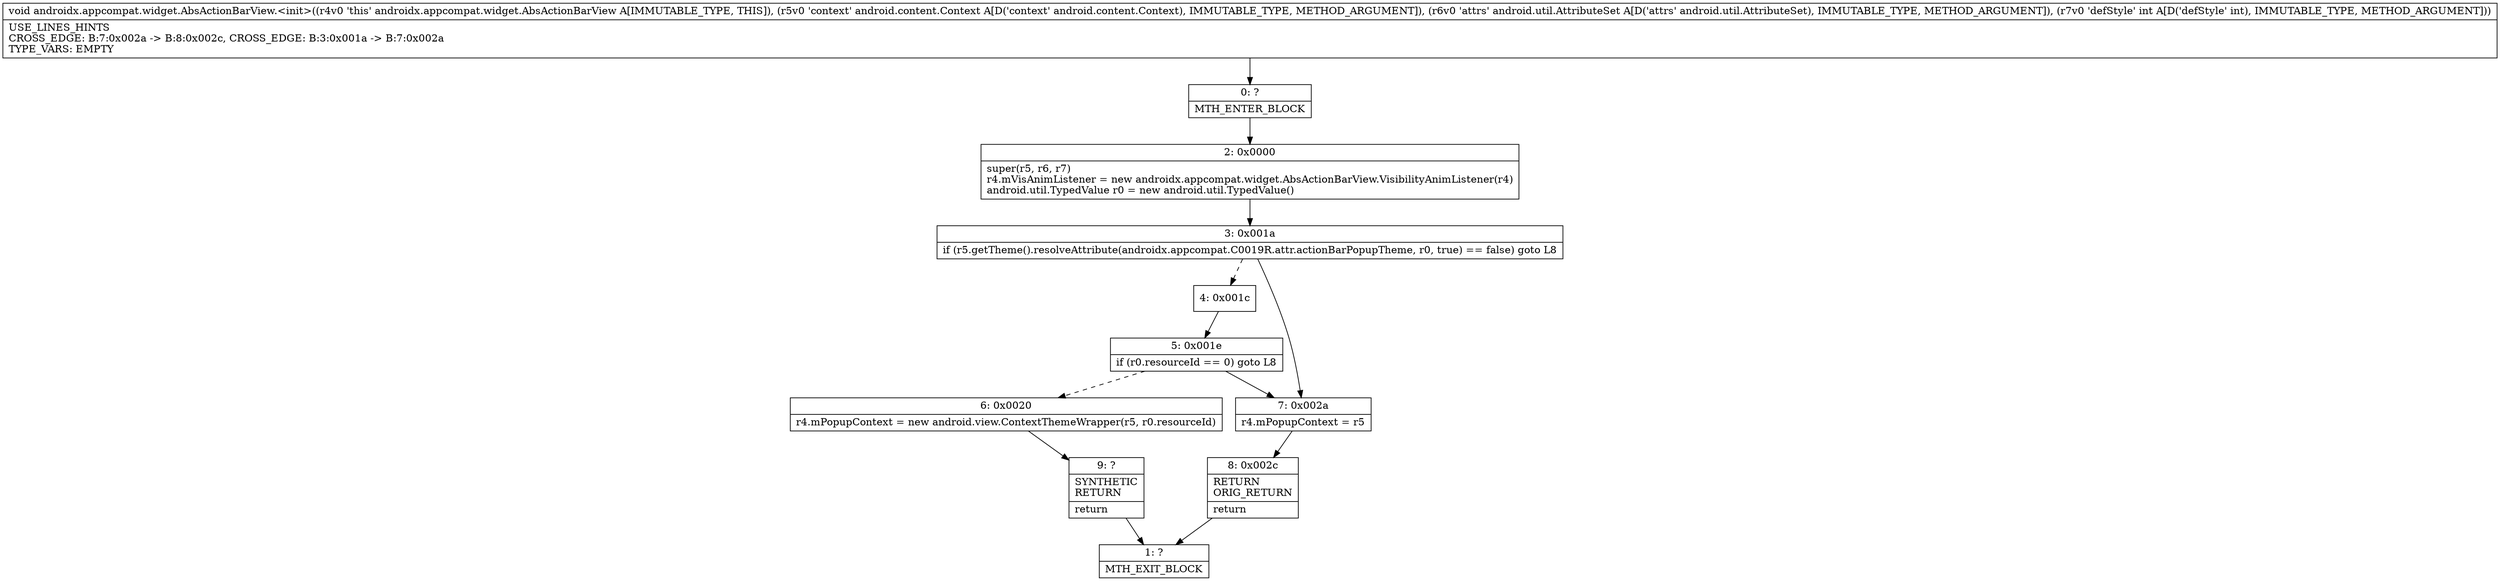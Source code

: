 digraph "CFG forandroidx.appcompat.widget.AbsActionBarView.\<init\>(Landroid\/content\/Context;Landroid\/util\/AttributeSet;I)V" {
Node_0 [shape=record,label="{0\:\ ?|MTH_ENTER_BLOCK\l}"];
Node_2 [shape=record,label="{2\:\ 0x0000|super(r5, r6, r7)\lr4.mVisAnimListener = new androidx.appcompat.widget.AbsActionBarView.VisibilityAnimListener(r4)\landroid.util.TypedValue r0 = new android.util.TypedValue()\l}"];
Node_3 [shape=record,label="{3\:\ 0x001a|if (r5.getTheme().resolveAttribute(androidx.appcompat.C0019R.attr.actionBarPopupTheme, r0, true) == false) goto L8\l}"];
Node_4 [shape=record,label="{4\:\ 0x001c}"];
Node_5 [shape=record,label="{5\:\ 0x001e|if (r0.resourceId == 0) goto L8\l}"];
Node_6 [shape=record,label="{6\:\ 0x0020|r4.mPopupContext = new android.view.ContextThemeWrapper(r5, r0.resourceId)\l}"];
Node_9 [shape=record,label="{9\:\ ?|SYNTHETIC\lRETURN\l|return\l}"];
Node_1 [shape=record,label="{1\:\ ?|MTH_EXIT_BLOCK\l}"];
Node_7 [shape=record,label="{7\:\ 0x002a|r4.mPopupContext = r5\l}"];
Node_8 [shape=record,label="{8\:\ 0x002c|RETURN\lORIG_RETURN\l|return\l}"];
MethodNode[shape=record,label="{void androidx.appcompat.widget.AbsActionBarView.\<init\>((r4v0 'this' androidx.appcompat.widget.AbsActionBarView A[IMMUTABLE_TYPE, THIS]), (r5v0 'context' android.content.Context A[D('context' android.content.Context), IMMUTABLE_TYPE, METHOD_ARGUMENT]), (r6v0 'attrs' android.util.AttributeSet A[D('attrs' android.util.AttributeSet), IMMUTABLE_TYPE, METHOD_ARGUMENT]), (r7v0 'defStyle' int A[D('defStyle' int), IMMUTABLE_TYPE, METHOD_ARGUMENT]))  | USE_LINES_HINTS\lCROSS_EDGE: B:7:0x002a \-\> B:8:0x002c, CROSS_EDGE: B:3:0x001a \-\> B:7:0x002a\lTYPE_VARS: EMPTY\l}"];
MethodNode -> Node_0;Node_0 -> Node_2;
Node_2 -> Node_3;
Node_3 -> Node_4[style=dashed];
Node_3 -> Node_7;
Node_4 -> Node_5;
Node_5 -> Node_6[style=dashed];
Node_5 -> Node_7;
Node_6 -> Node_9;
Node_9 -> Node_1;
Node_7 -> Node_8;
Node_8 -> Node_1;
}

